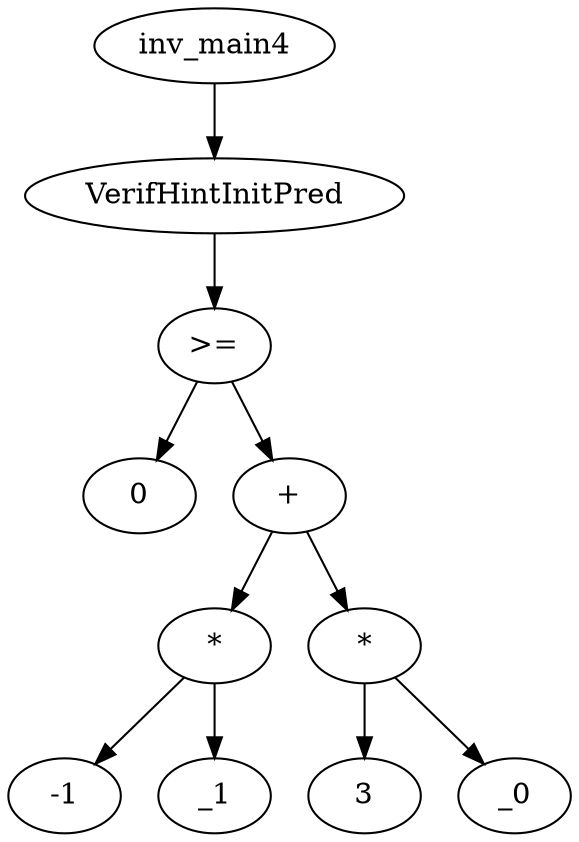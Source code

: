 digraph dag {
0 [label="inv_main4"];
1 [label="VerifHintInitPred"];
2 [label=">="];
3 [label="0"];
4 [label="+"];
5 [label="*"];
6 [label="-1"];
7 [label="_1"];
8 [label="*"];
9 [label="3"];
10 [label="_0"];
0->1
1->2
2->4
2 -> 3
4->5
4 -> 8
5->7
5 -> 6
8->10
8 -> 9
}
